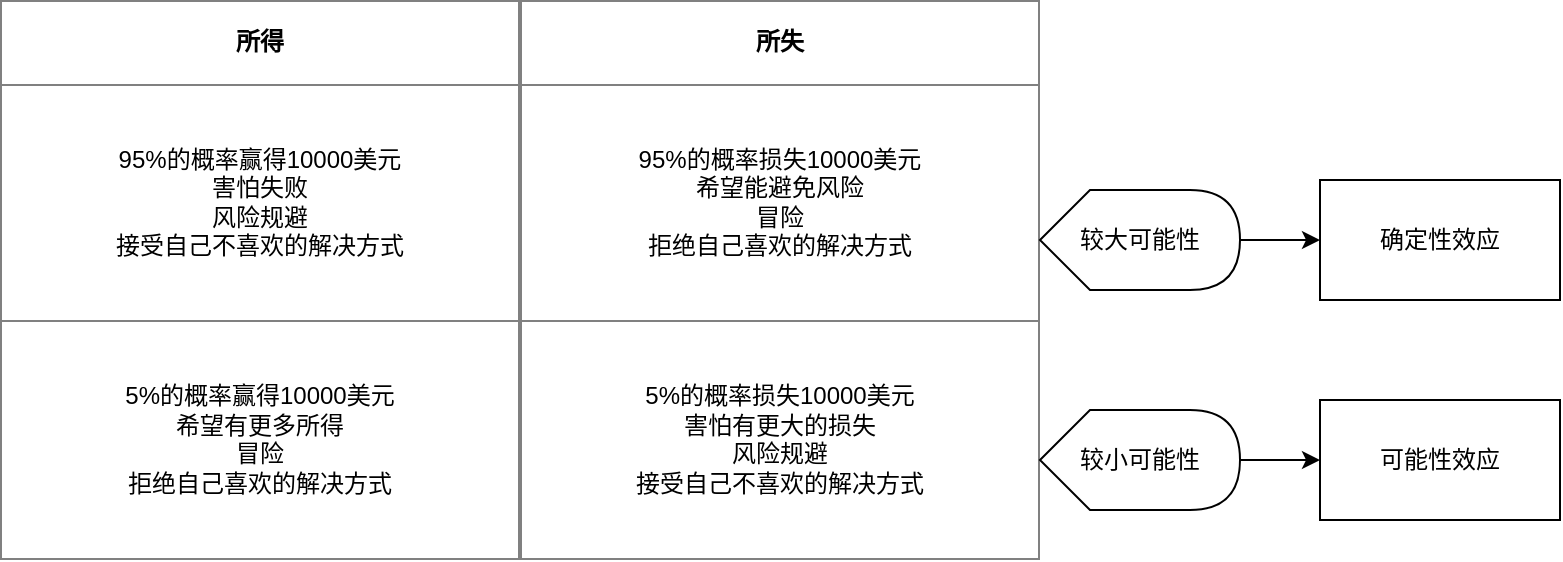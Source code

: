 <mxfile>
    <diagram id="jAissWouvJZmuS-ATzqu" name="gain.lost">
        <mxGraphModel dx="1727" dy="827" grid="1" gridSize="10" guides="1" tooltips="1" connect="1" arrows="1" fold="1" page="1" pageScale="1" pageWidth="1100" pageHeight="850" math="0" shadow="0">
            <root>
                <mxCell id="0"/>
                <mxCell id="1" parent="0"/>
                <mxCell id="2" value="&lt;table border=&quot;1&quot; width=&quot;100%&quot; cellpadding=&quot;4&quot; style=&quot;width: 100% ; height: 100% ; border-collapse: collapse&quot;&gt;&lt;tbody&gt;&lt;tr&gt;&lt;th align=&quot;center&quot;&gt;所得&lt;/th&gt;&lt;/tr&gt;&lt;tr&gt;&lt;td align=&quot;center&quot;&gt;95%的概率赢得10000美元&lt;br&gt;害怕失败&lt;br&gt;风险规避&lt;br&gt;接受自己不喜欢的解决方式&lt;br&gt;&lt;/td&gt;&lt;/tr&gt;&lt;tr&gt;&lt;td align=&quot;center&quot;&gt;5%的概率赢得10000美元&lt;br&gt;希望有更多所得&lt;br&gt;冒险&lt;br&gt;拒绝自己喜欢的解决方式&lt;br&gt;&lt;/td&gt;&lt;/tr&gt;&lt;/tbody&gt;&lt;/table&gt;" style="text;html=1;strokeColor=none;fillColor=none;overflow=fill;" parent="1" vertex="1">
                    <mxGeometry x="210" y="330" width="260" height="280" as="geometry"/>
                </mxCell>
                <mxCell id="3" value="&lt;table border=&quot;1&quot; width=&quot;100%&quot; cellpadding=&quot;4&quot; style=&quot;width: 100% ; height: 100% ; border-collapse: collapse&quot;&gt;&lt;tbody&gt;&lt;tr&gt;&lt;th align=&quot;center&quot;&gt;所失&lt;/th&gt;&lt;/tr&gt;&lt;tr&gt;&lt;td align=&quot;center&quot;&gt;95%的概率损失10000美元&lt;br&gt;希望能避免风险&lt;br&gt;冒险&lt;br&gt;拒绝自己喜欢的解决方式&lt;br&gt;&lt;/td&gt;&lt;/tr&gt;&lt;tr&gt;&lt;td align=&quot;center&quot;&gt;5%的概率损失10000美元&lt;br&gt;害怕有更大的损失&lt;br&gt;风险规避&lt;br&gt;接受自己不喜欢的解决方式&lt;br&gt;&lt;/td&gt;&lt;/tr&gt;&lt;/tbody&gt;&lt;/table&gt;" style="text;html=1;strokeColor=none;fillColor=none;overflow=fill;" parent="1" vertex="1">
                    <mxGeometry x="470" y="330" width="260" height="280" as="geometry"/>
                </mxCell>
                <mxCell id="7" value="" style="edgeStyle=none;html=1;" parent="1" source="4" target="6" edge="1">
                    <mxGeometry relative="1" as="geometry"/>
                </mxCell>
                <mxCell id="4" value="较大可能性" style="shape=display;whiteSpace=wrap;html=1;" parent="1" vertex="1">
                    <mxGeometry x="730" y="425" width="100" height="50" as="geometry"/>
                </mxCell>
                <mxCell id="9" value="" style="edgeStyle=none;html=1;" parent="1" source="5" target="8" edge="1">
                    <mxGeometry relative="1" as="geometry"/>
                </mxCell>
                <mxCell id="5" value="较小可能性" style="shape=display;whiteSpace=wrap;html=1;" parent="1" vertex="1">
                    <mxGeometry x="730" y="535" width="100" height="50" as="geometry"/>
                </mxCell>
                <mxCell id="6" value="确定性效应" style="whiteSpace=wrap;html=1;" parent="1" vertex="1">
                    <mxGeometry x="870" y="420" width="120" height="60" as="geometry"/>
                </mxCell>
                <mxCell id="8" value="可能性效应" style="whiteSpace=wrap;html=1;" parent="1" vertex="1">
                    <mxGeometry x="870" y="530" width="120" height="60" as="geometry"/>
                </mxCell>
            </root>
        </mxGraphModel>
    </diagram>
</mxfile>